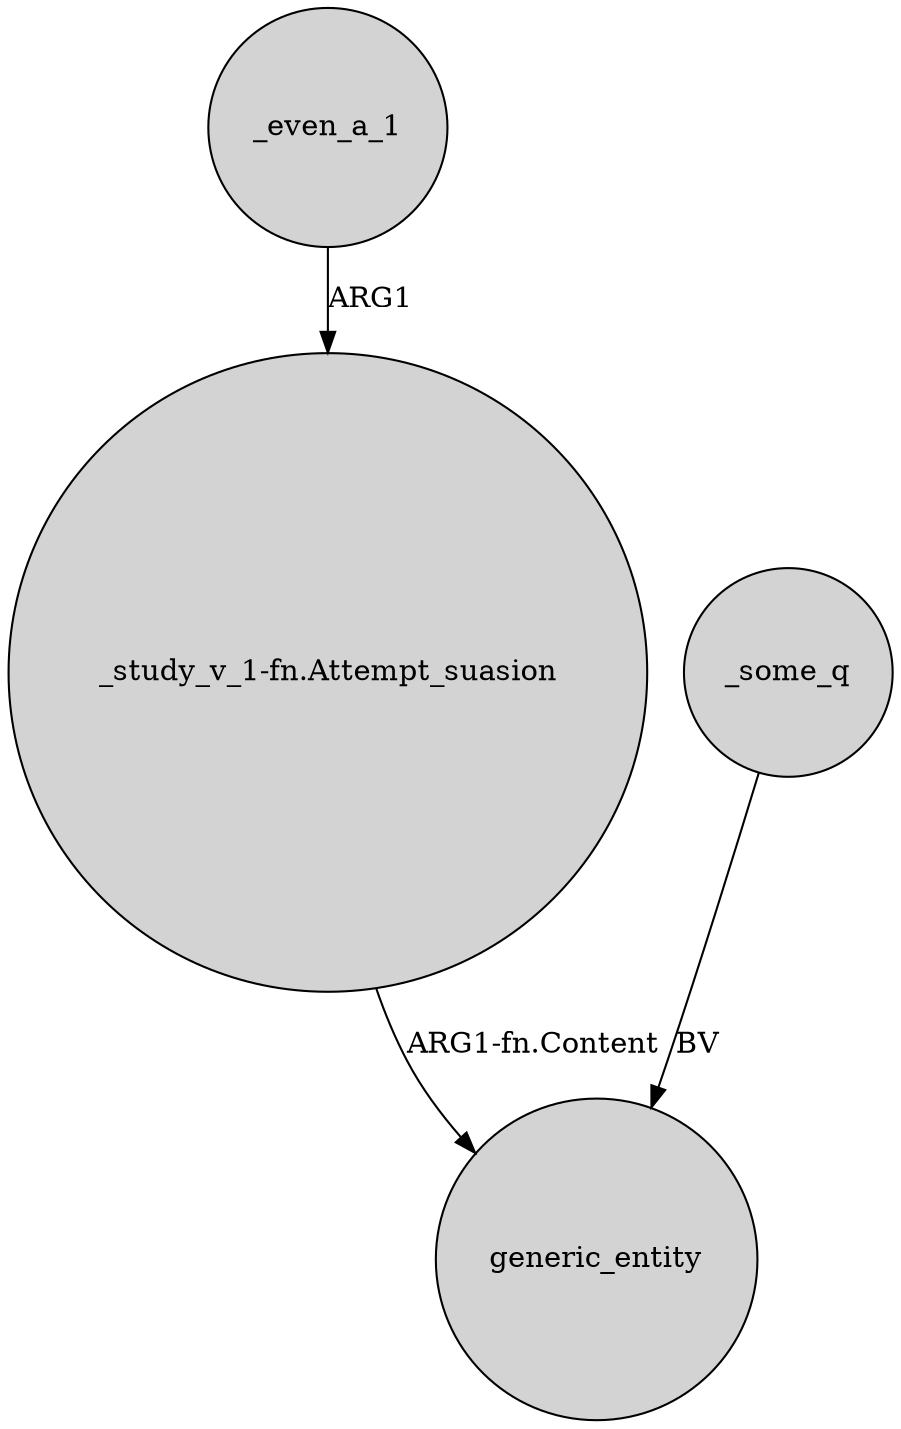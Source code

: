 digraph {
	node [shape=circle style=filled]
	_even_a_1 -> "_study_v_1-fn.Attempt_suasion" [label=ARG1]
	"_study_v_1-fn.Attempt_suasion" -> generic_entity [label="ARG1-fn.Content"]
	_some_q -> generic_entity [label=BV]
}
